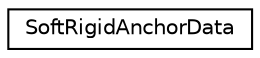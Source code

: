 digraph "Graphical Class Hierarchy"
{
  edge [fontname="Helvetica",fontsize="10",labelfontname="Helvetica",labelfontsize="10"];
  node [fontname="Helvetica",fontsize="10",shape=record];
  rankdir="LR";
  Node1 [label="SoftRigidAnchorData",height=0.2,width=0.4,color="black", fillcolor="white", style="filled",URL="$struct_soft_rigid_anchor_data.html"];
}
